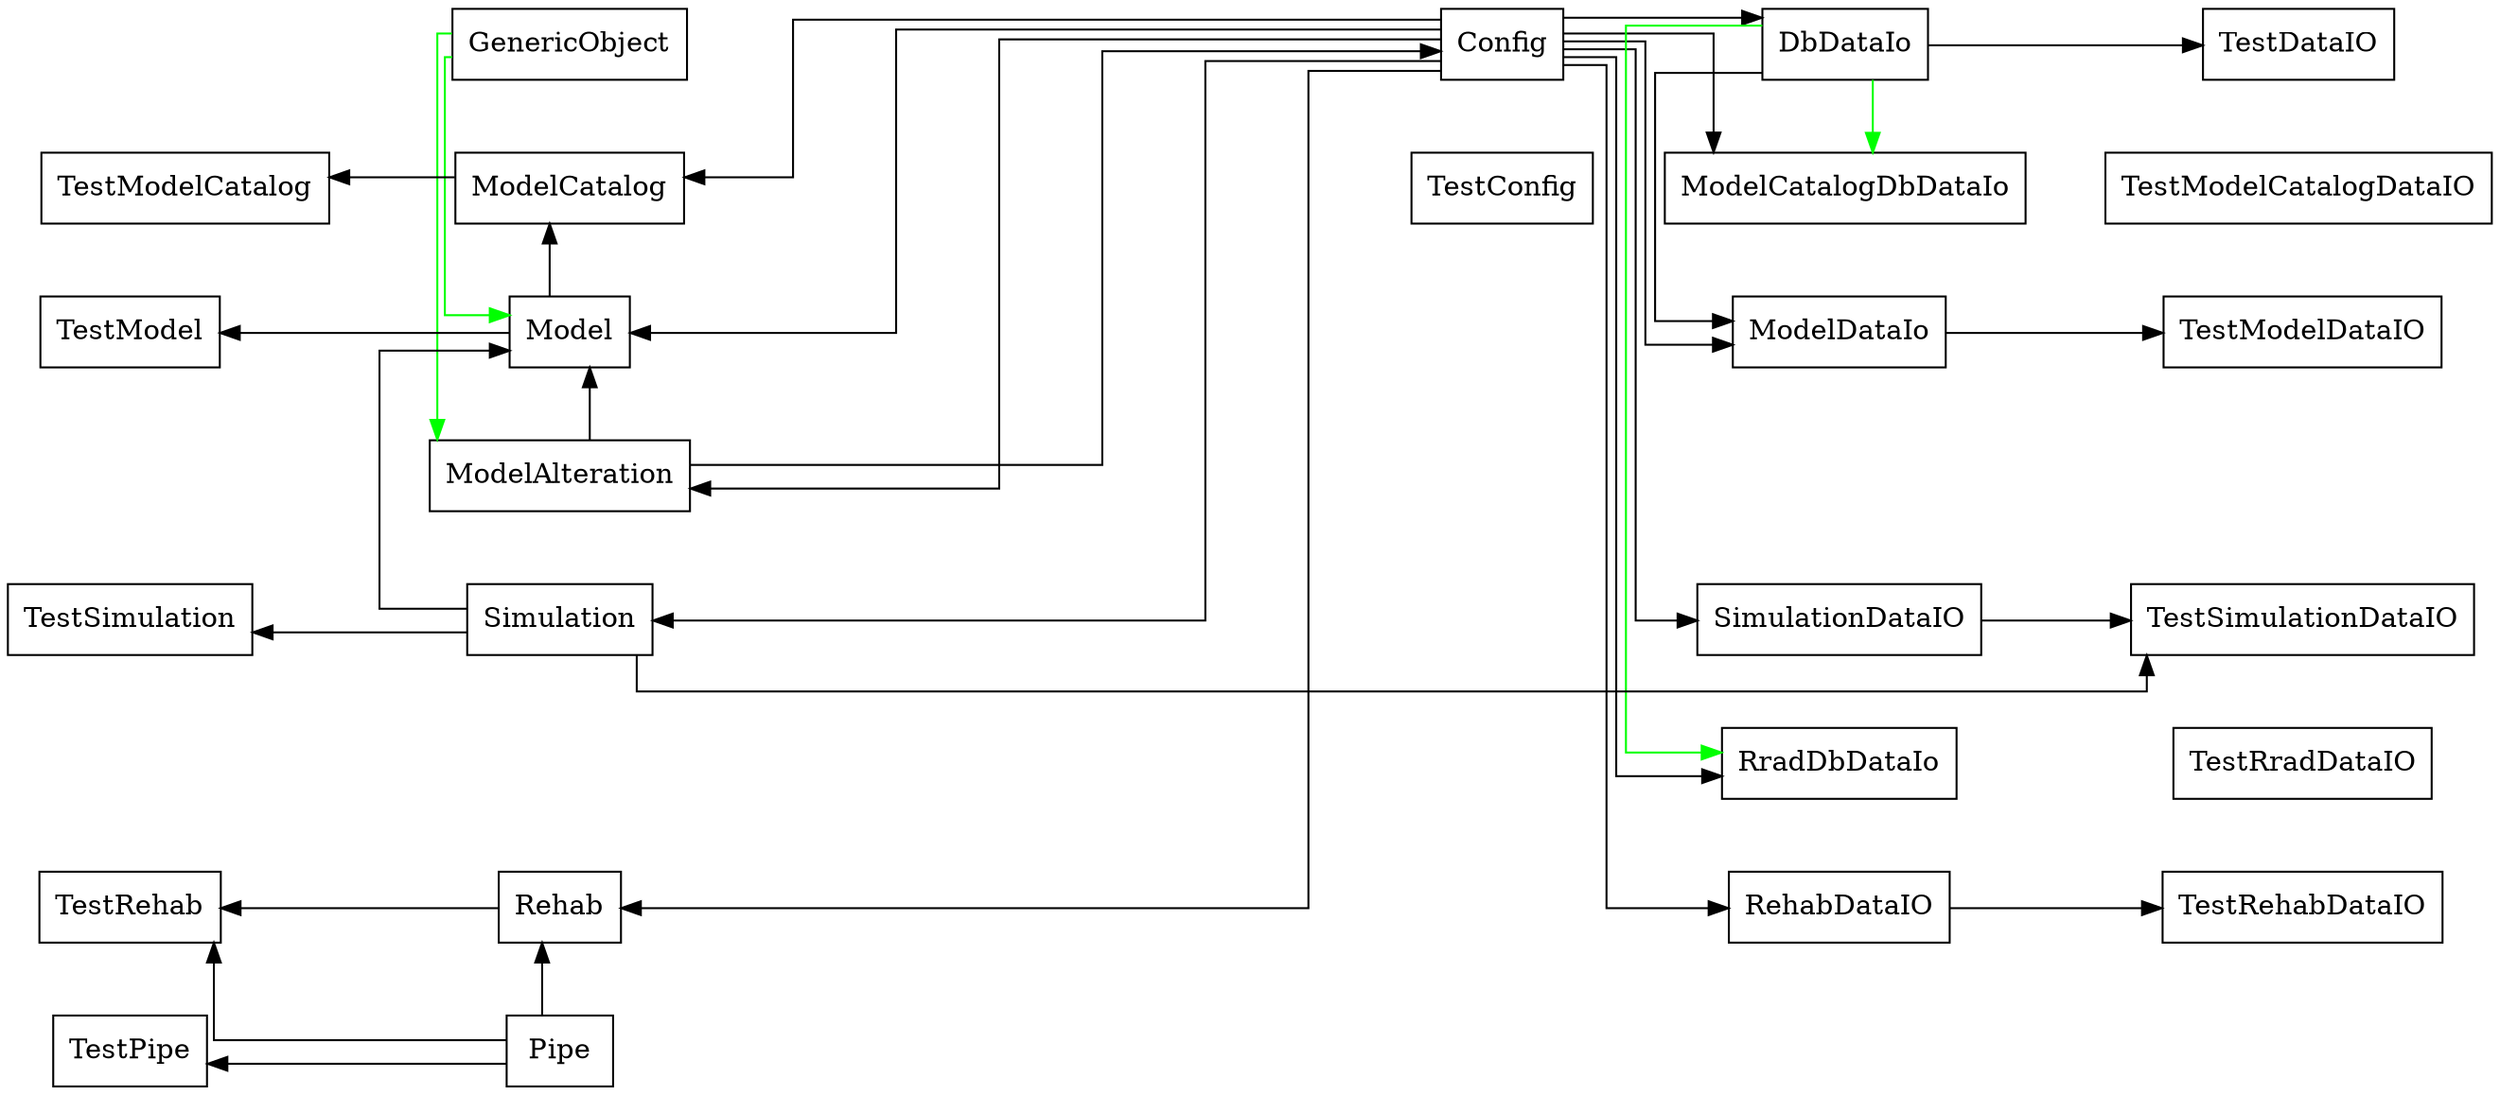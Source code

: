 digraph "classes" {
charset="utf-8"
nodesep=0.5;
rankdir="TB";
edge [ constraint=False ];
splines="ortho";
"Config"[label= "Config" , shape="record"];
"DbDataIo"[label= "DbDataIo" , shape="record"];
"GenericObject"[label= "GenericObject" , shape="record"];
"Model"[label= "Model" , shape="record"];
"ModelAlteration"[label= "ModelAlteration" , shape="record"];
"ModelCatalog"[label= "ModelCatalog" , shape="record"];
"ModelCatalogDbDataIo"[label= "ModelCatalogDbDataIo" , shape="record"];
"ModelDataIo"[label= "ModelDataIo" , shape="record"];
"Pipe"[label= "Pipe" , shape="record"];
"Rehab"[label= "Rehab" , shape="record"];
"RehabDataIO"[label= "RehabDataIO" , shape="record"];
"RradDbDataIo"[label= "RradDbDataIo" , shape="record"];
"Simulation"[label= "Simulation" , shape="record"];
"SimulationDataIO"[label= "SimulationDataIO" , shape="record"];
"TestConfig"[label= "TestConfig" , shape="record"];
"TestDataIO"[label= "TestDataIO" , shape="record"];
"TestModel"[label= "TestModel" , shape="record"];
"TestModelCatalog"[label= "TestModelCatalog" , shape="record"];
"TestModelCatalogDataIO"[label= "TestModelCatalogDataIO" , shape="record"];
"TestModelDataIO"[label= "TestModelDataIO" , shape="record"];
"TestPipe"[label= "TestPipe" , shape="record"];
"TestRehab"[label= "TestRehab" , shape="record"];
"TestRehabDataIO"[label= "TestRehabDataIO" , shape="record"];
"TestRradDataIO"[label= "TestRradDataIO" , shape="record"];
"TestSimulation"[label= "TestSimulation" , shape="record"];
"TestSimulationDataIO"[label= "TestSimulationDataIO" , shape="record"];

"_d0" [label="_d0", shape="record" style=invis];
"_d2" [label="_d2", shape="record" style=invis];
"_d7" [label="_d7", shape="record" style=invis];
"_d8" [label="_d8", shape="record" style=invis];
"_d1" [label="_d1", shape="record" style=invis];
"_d3" [label="_d3", shape="record" style=invis];
"_d6" [label="_d6", shape="record" style=invis];
"_d9" [label="_d9", shape="record" style=invis];
"_d10" [label="_d10", shape="record" style=invis];
"_d11" [label="_d11", shape="record" style=invis];
"_d4" [label="_d4", shape="record" style=invis];
"_d12" [label="_d12", shape="record" style=invis];
"_d5" [label="_d5", shape="record" style=invis];
"_d13" [label="_d13", shape="record" style=invis];

{rank= tb "_d0"->"TestModelCatalog"->"TestModel"->"_d2"->"TestSimulation"->"_d7"->"TestRehab"->"TestPipe" [constraint=true style=invis]};
{rank= tb "GenericObject"->"ModelCatalog"->"Model"->"ModelAlteration"->"Simulation"->"_d8"->"Rehab"->"Pipe" [constraint=true style=invis]};
{rank= tb "Config"->"TestConfig"->"_d1"->"_d3"->"_d6"->"_d9"->"_d10"->"_d11" [constraint=true style=invis]};
{rank= tb "DbDataIo"->"ModelCatalogDbDataIo"->"ModelDataIo"->"_d4"->"SimulationDataIO"->"RradDbDataIo"->"RehabDataIO"->"_d12" [constraint=true style=invis]};
{rank= tb "TestDataIO"->"TestModelCatalogDataIO"->"TestModelDataIO"->"_d5"->"TestSimulationDataIO"->"TestRradDataIO"->"TestRehabDataIO"->"_d13" [constraint=true style=invis]};
{rank= same TestModelCatalog->ModelCatalog->TestConfig->ModelCatalogDbDataIo->TestModelCatalogDataIO [constraint=True style=invis]};
"ModelAlteration"->"Config";
"Config"->"DbDataIo";
"DbDataIo"->"TestDataIO";
"ModelCatalog"->"TestModelCatalog";
"Config"->"ModelCatalog";
"Model"->"ModelCatalog";
"Config"->"ModelCatalogDbDataIo";
"Model"->"TestModel";
"Config"->"Model";
"ModelAlteration"->"Model";
"Simulation"->"Model";
"Config"->"ModelDataIo";
"DbDataIo"->"ModelDataIo";
"ModelDataIo"->"TestModelDataIO";
"Config"->"ModelAlteration";
"Simulation"->"TestSimulation";
"Config"->"Simulation";
"Config"->"SimulationDataIO";
"Simulation"->"TestSimulationDataIO";
"SimulationDataIO"->"TestSimulationDataIO";
"Config"->"RradDbDataIo";
"Rehab"->"TestRehab";
"Pipe"->"TestRehab";
"Config"->"Rehab";
"Pipe"->"Rehab";
"Config"->"RehabDataIO";
"RehabDataIO"->"TestRehabDataIO";
"Pipe"->"TestPipe";
"DbDataIo"->"ModelCatalogDbDataIo" [color="green"];
"GenericObject"->"Model" [color="green"];
"GenericObject"->"ModelAlteration" [color="green"];
"DbDataIo"->"RradDbDataIo" [color="green"];
}